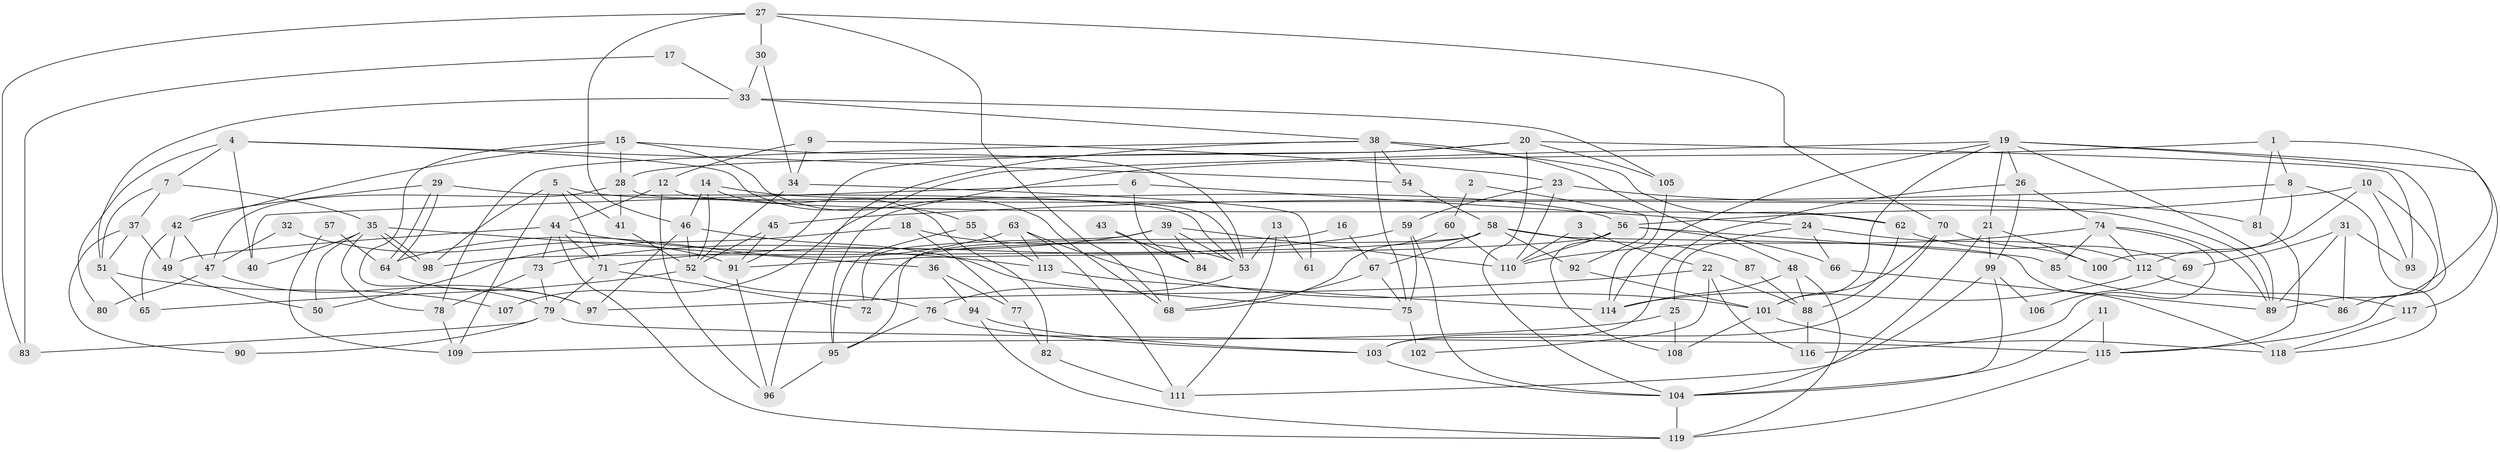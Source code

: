 // coarse degree distribution, {4: 0.10810810810810811, 2: 0.08108108108108109, 6: 0.1891891891891892, 7: 0.10810810810810811, 5: 0.20270270270270271, 9: 0.04054054054054054, 3: 0.1891891891891892, 8: 0.06756756756756757, 10: 0.013513513513513514}
// Generated by graph-tools (version 1.1) at 2025/42/03/06/25 10:42:01]
// undirected, 119 vertices, 238 edges
graph export_dot {
graph [start="1"]
  node [color=gray90,style=filled];
  1;
  2;
  3;
  4;
  5;
  6;
  7;
  8;
  9;
  10;
  11;
  12;
  13;
  14;
  15;
  16;
  17;
  18;
  19;
  20;
  21;
  22;
  23;
  24;
  25;
  26;
  27;
  28;
  29;
  30;
  31;
  32;
  33;
  34;
  35;
  36;
  37;
  38;
  39;
  40;
  41;
  42;
  43;
  44;
  45;
  46;
  47;
  48;
  49;
  50;
  51;
  52;
  53;
  54;
  55;
  56;
  57;
  58;
  59;
  60;
  61;
  62;
  63;
  64;
  65;
  66;
  67;
  68;
  69;
  70;
  71;
  72;
  73;
  74;
  75;
  76;
  77;
  78;
  79;
  80;
  81;
  82;
  83;
  84;
  85;
  86;
  87;
  88;
  89;
  90;
  91;
  92;
  93;
  94;
  95;
  96;
  97;
  98;
  99;
  100;
  101;
  102;
  103;
  104;
  105;
  106;
  107;
  108;
  109;
  110;
  111;
  112;
  113;
  114;
  115;
  116;
  117;
  118;
  119;
  1 -- 81;
  1 -- 89;
  1 -- 8;
  1 -- 95;
  2 -- 92;
  2 -- 60;
  3 -- 22;
  3 -- 110;
  4 -- 54;
  4 -- 55;
  4 -- 7;
  4 -- 40;
  4 -- 80;
  5 -- 89;
  5 -- 41;
  5 -- 71;
  5 -- 98;
  5 -- 109;
  6 -- 24;
  6 -- 40;
  6 -- 84;
  7 -- 51;
  7 -- 35;
  7 -- 37;
  8 -- 118;
  8 -- 45;
  8 -- 100;
  9 -- 23;
  9 -- 12;
  9 -- 34;
  10 -- 93;
  10 -- 56;
  10 -- 86;
  10 -- 112;
  11 -- 104;
  11 -- 115;
  12 -- 44;
  12 -- 96;
  12 -- 62;
  13 -- 53;
  13 -- 111;
  13 -- 61;
  14 -- 56;
  14 -- 46;
  14 -- 52;
  14 -- 82;
  15 -- 53;
  15 -- 28;
  15 -- 42;
  15 -- 68;
  15 -- 97;
  16 -- 67;
  16 -- 95;
  17 -- 33;
  17 -- 83;
  18 -- 50;
  18 -- 53;
  18 -- 77;
  19 -- 21;
  19 -- 114;
  19 -- 26;
  19 -- 89;
  19 -- 101;
  19 -- 107;
  19 -- 115;
  19 -- 117;
  20 -- 105;
  20 -- 91;
  20 -- 28;
  20 -- 93;
  20 -- 104;
  21 -- 99;
  21 -- 100;
  21 -- 104;
  22 -- 88;
  22 -- 116;
  22 -- 97;
  22 -- 102;
  23 -- 59;
  23 -- 110;
  23 -- 81;
  24 -- 66;
  24 -- 112;
  24 -- 25;
  25 -- 109;
  25 -- 108;
  26 -- 103;
  26 -- 74;
  26 -- 99;
  27 -- 46;
  27 -- 30;
  27 -- 68;
  27 -- 70;
  27 -- 83;
  28 -- 47;
  28 -- 41;
  28 -- 53;
  29 -- 64;
  29 -- 64;
  29 -- 53;
  29 -- 42;
  30 -- 34;
  30 -- 33;
  31 -- 86;
  31 -- 89;
  31 -- 69;
  31 -- 93;
  32 -- 91;
  32 -- 47;
  33 -- 51;
  33 -- 38;
  33 -- 105;
  34 -- 52;
  34 -- 61;
  35 -- 98;
  35 -- 98;
  35 -- 36;
  35 -- 40;
  35 -- 50;
  35 -- 78;
  36 -- 94;
  36 -- 77;
  37 -- 49;
  37 -- 51;
  37 -- 90;
  38 -- 48;
  38 -- 75;
  38 -- 54;
  38 -- 62;
  38 -- 78;
  38 -- 96;
  39 -- 72;
  39 -- 53;
  39 -- 73;
  39 -- 84;
  39 -- 110;
  41 -- 52;
  42 -- 47;
  42 -- 49;
  42 -- 65;
  43 -- 84;
  43 -- 68;
  44 -- 73;
  44 -- 71;
  44 -- 49;
  44 -- 113;
  44 -- 119;
  45 -- 52;
  45 -- 91;
  46 -- 97;
  46 -- 75;
  46 -- 52;
  47 -- 79;
  47 -- 80;
  48 -- 119;
  48 -- 114;
  48 -- 88;
  49 -- 50;
  51 -- 65;
  51 -- 107;
  52 -- 65;
  52 -- 76;
  53 -- 76;
  54 -- 58;
  55 -- 113;
  55 -- 95;
  56 -- 91;
  56 -- 108;
  56 -- 66;
  56 -- 85;
  56 -- 110;
  57 -- 64;
  57 -- 109;
  58 -- 98;
  58 -- 118;
  58 -- 67;
  58 -- 72;
  58 -- 87;
  58 -- 92;
  59 -- 71;
  59 -- 104;
  59 -- 75;
  60 -- 68;
  60 -- 110;
  62 -- 69;
  62 -- 88;
  63 -- 111;
  63 -- 64;
  63 -- 101;
  63 -- 113;
  64 -- 97;
  66 -- 89;
  67 -- 68;
  67 -- 75;
  69 -- 106;
  70 -- 101;
  70 -- 100;
  70 -- 103;
  71 -- 79;
  71 -- 72;
  73 -- 78;
  73 -- 79;
  74 -- 110;
  74 -- 85;
  74 -- 89;
  74 -- 112;
  74 -- 116;
  75 -- 102;
  76 -- 103;
  76 -- 95;
  77 -- 82;
  78 -- 109;
  79 -- 115;
  79 -- 83;
  79 -- 90;
  81 -- 115;
  82 -- 111;
  85 -- 86;
  87 -- 88;
  88 -- 116;
  91 -- 96;
  92 -- 101;
  94 -- 103;
  94 -- 119;
  95 -- 96;
  99 -- 104;
  99 -- 106;
  99 -- 111;
  101 -- 108;
  101 -- 118;
  103 -- 104;
  104 -- 119;
  105 -- 114;
  112 -- 114;
  112 -- 117;
  113 -- 114;
  115 -- 119;
  117 -- 118;
}

